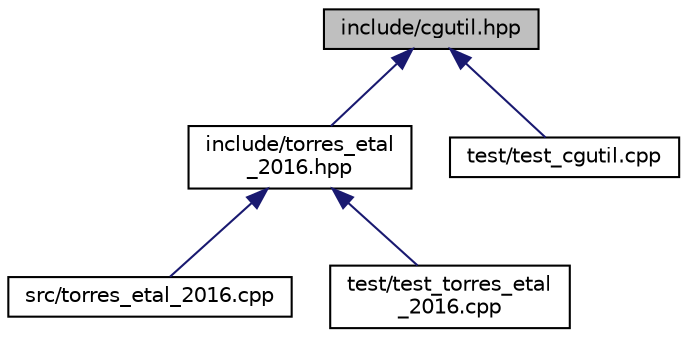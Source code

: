 digraph "include/cgutil.hpp"
{
  edge [fontname="Helvetica",fontsize="10",labelfontname="Helvetica",labelfontsize="10"];
  node [fontname="Helvetica",fontsize="10",shape=record];
  Node1 [label="include/cgutil.hpp",height=0.2,width=0.4,color="black", fillcolor="grey75", style="filled", fontcolor="black"];
  Node1 -> Node2 [dir="back",color="midnightblue",fontsize="10",style="solid",fontname="Helvetica"];
  Node2 [label="include/torres_etal\l_2016.hpp",height=0.2,width=0.4,color="black", fillcolor="white", style="filled",URL="$torres__etal__2016_8hpp.html",tooltip="Utility for computational geometry. "];
  Node2 -> Node3 [dir="back",color="midnightblue",fontsize="10",style="solid",fontname="Helvetica"];
  Node3 [label="src/torres_etal_2016.cpp",height=0.2,width=0.4,color="black", fillcolor="white", style="filled",URL="$torres__etal__2016_8cpp.html",tooltip="Coverage path planner based on M. Torres et al, 2016. "];
  Node2 -> Node4 [dir="back",color="midnightblue",fontsize="10",style="solid",fontname="Helvetica"];
  Node4 [label="test/test_torres_etal\l_2016.cpp",height=0.2,width=0.4,color="black", fillcolor="white", style="filled",URL="$test__torres__etal__2016_8cpp.html",tooltip="Test program for torres_etal_2016.hpp. "];
  Node1 -> Node5 [dir="back",color="midnightblue",fontsize="10",style="solid",fontname="Helvetica"];
  Node5 [label="test/test_cgutil.cpp",height=0.2,width=0.4,color="black", fillcolor="white", style="filled",URL="$test__cgutil_8cpp.html",tooltip="Test program for cgutil.hpp. "];
}

